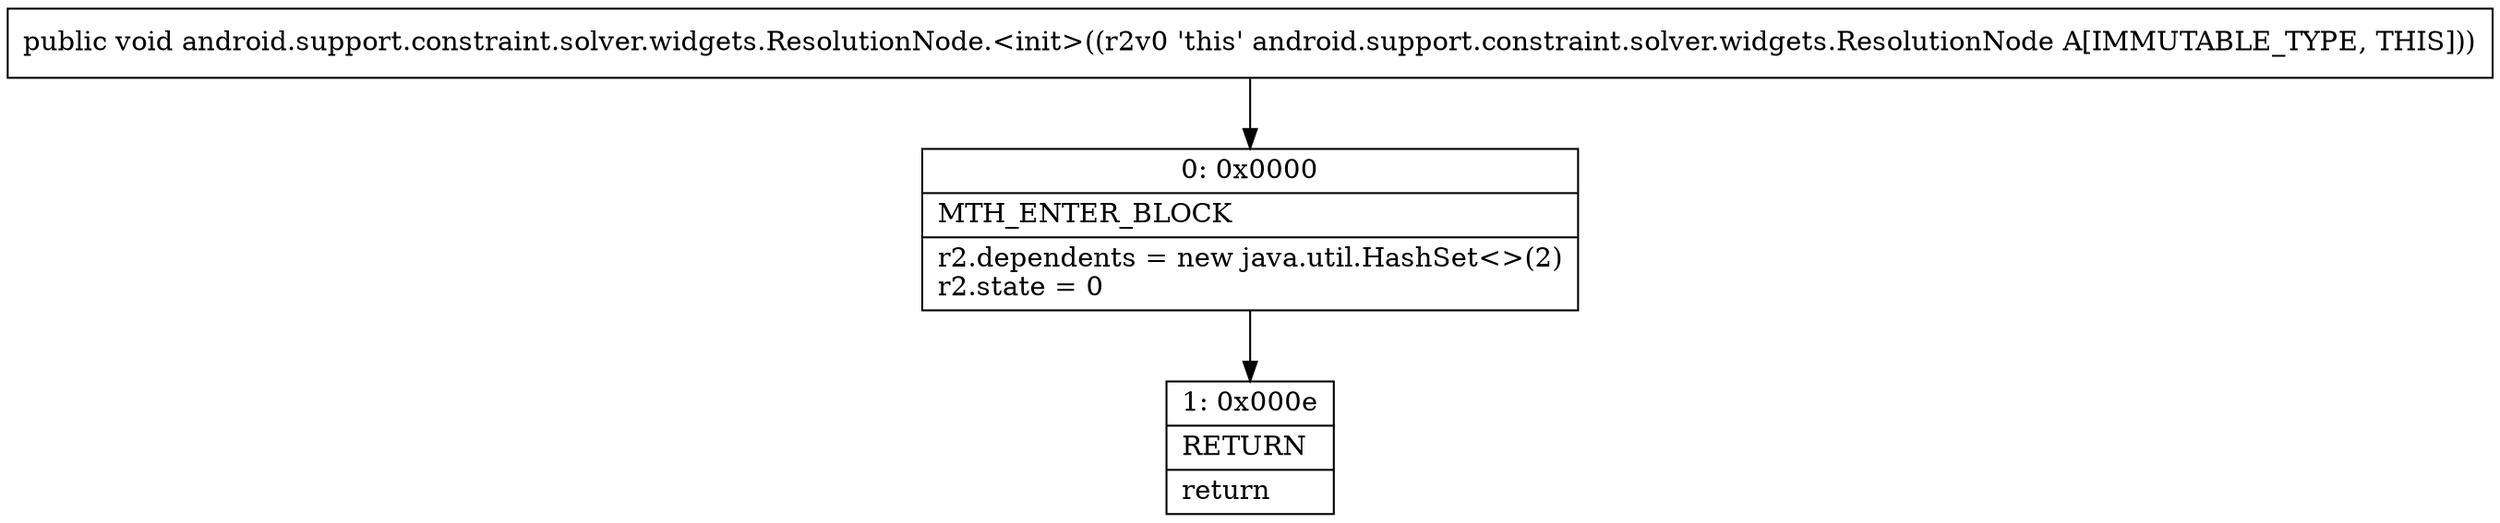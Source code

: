 digraph "CFG forandroid.support.constraint.solver.widgets.ResolutionNode.\<init\>()V" {
Node_0 [shape=record,label="{0\:\ 0x0000|MTH_ENTER_BLOCK\l|r2.dependents = new java.util.HashSet\<\>(2)\lr2.state = 0\l}"];
Node_1 [shape=record,label="{1\:\ 0x000e|RETURN\l|return\l}"];
MethodNode[shape=record,label="{public void android.support.constraint.solver.widgets.ResolutionNode.\<init\>((r2v0 'this' android.support.constraint.solver.widgets.ResolutionNode A[IMMUTABLE_TYPE, THIS])) }"];
MethodNode -> Node_0;
Node_0 -> Node_1;
}

